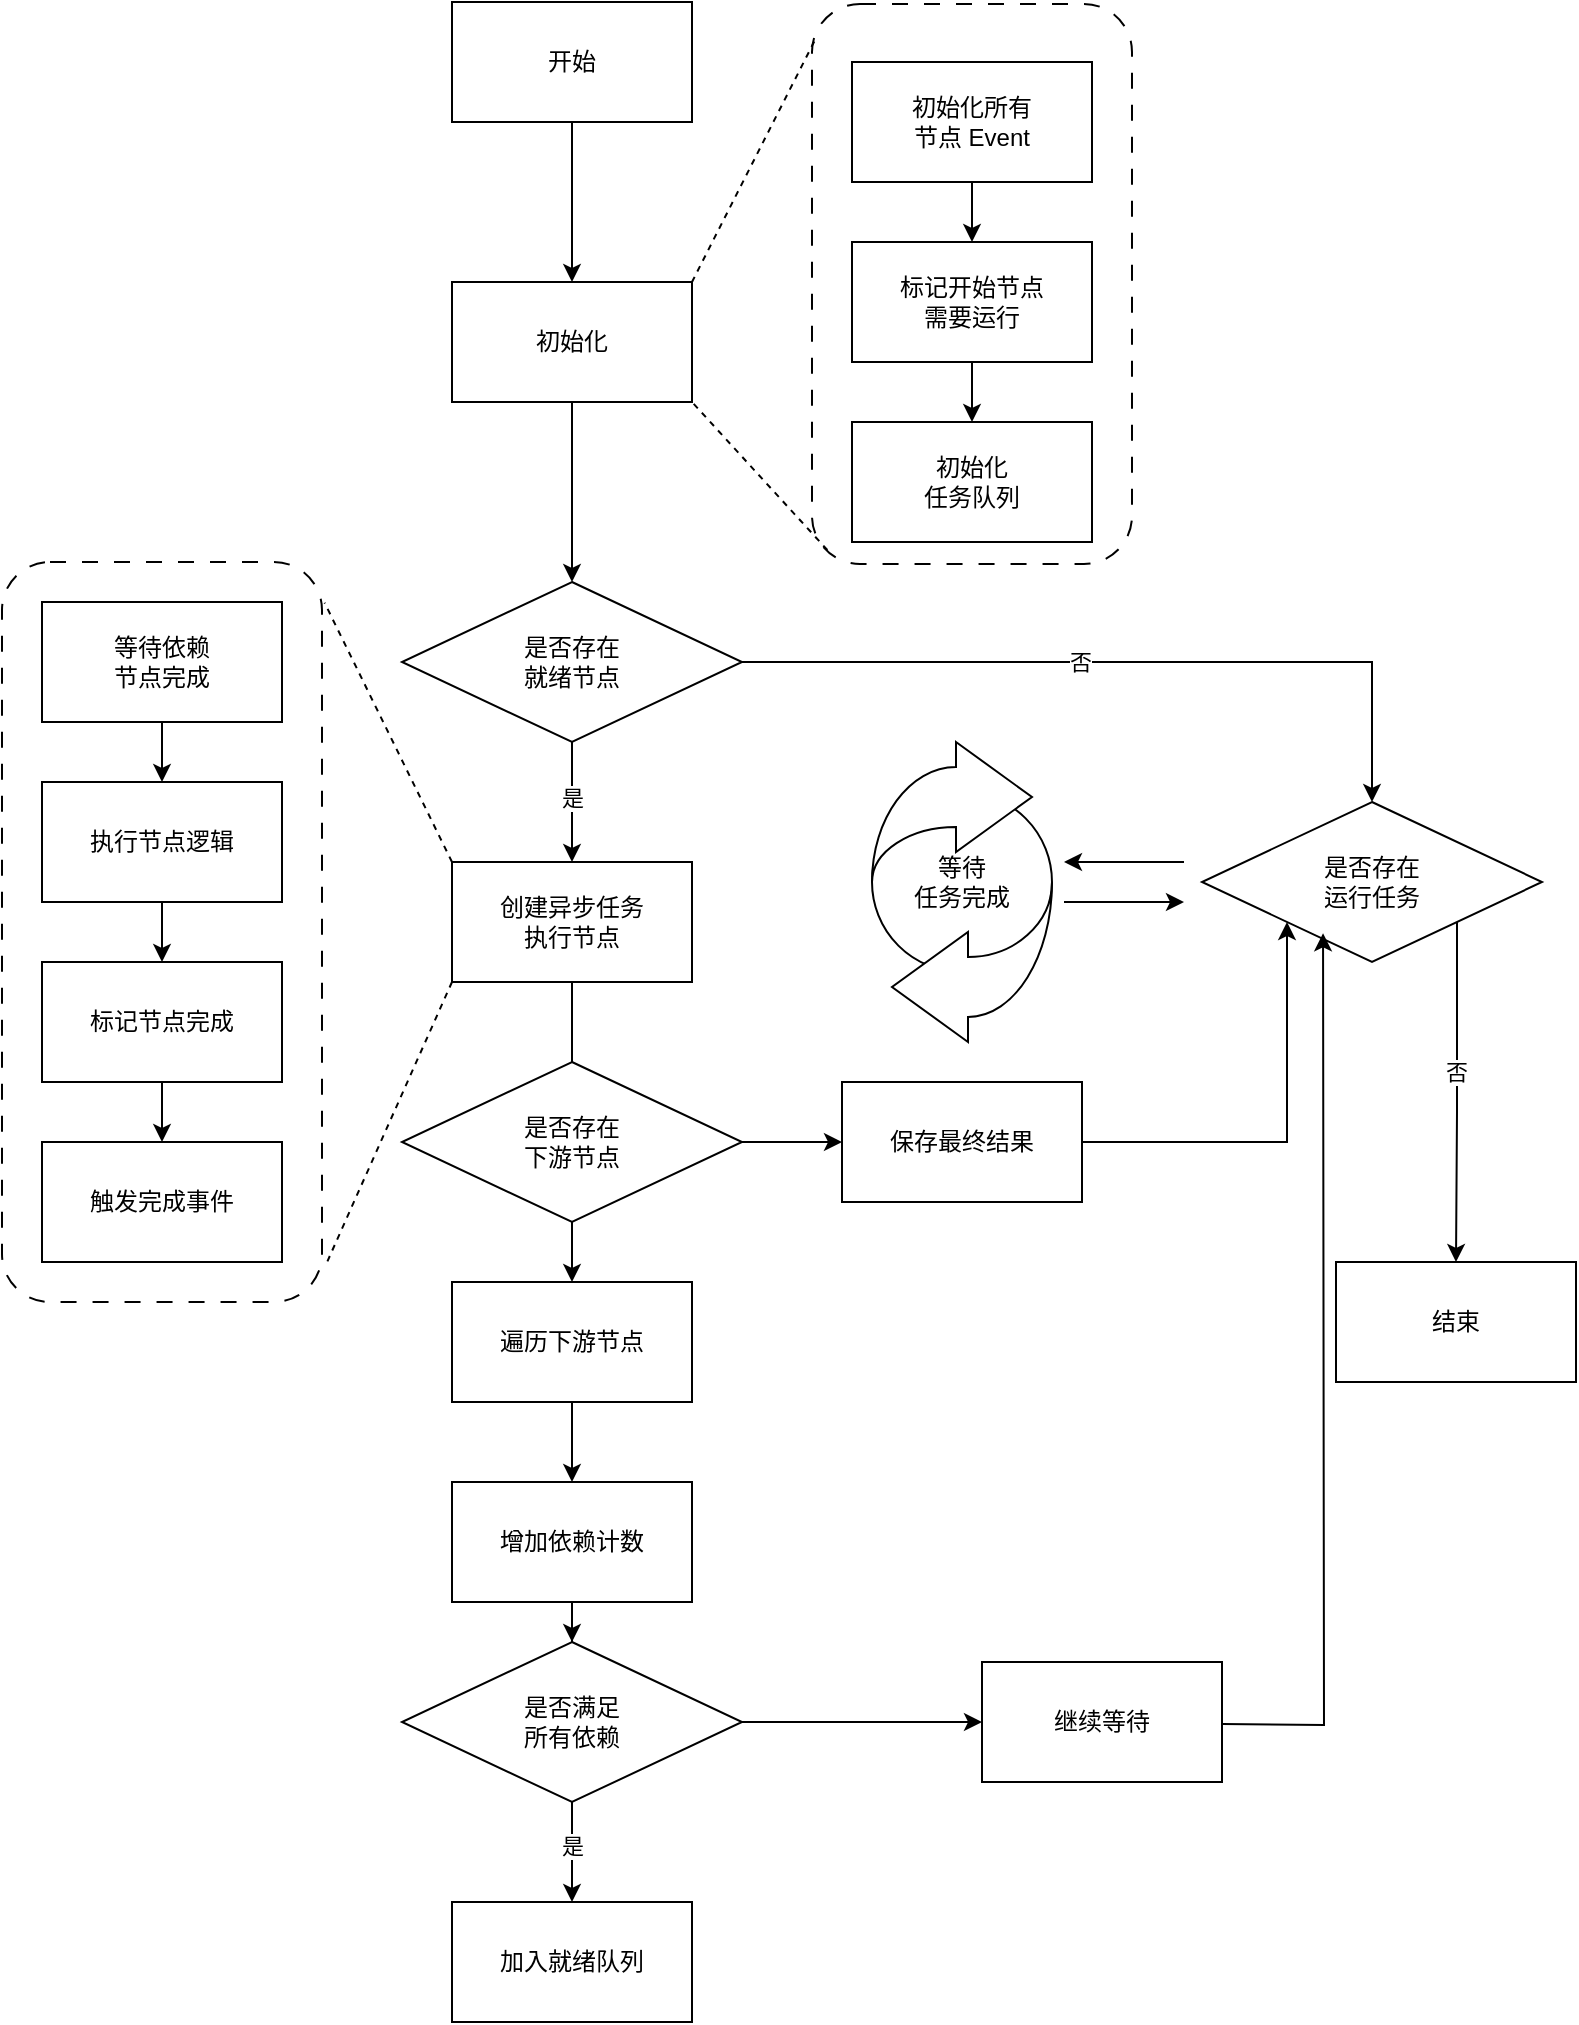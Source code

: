 <mxfile version="28.2.1">
  <diagram name="第 1 页" id="9zeFtvbFsk4h5sflBKEF">
    <mxGraphModel dx="1308" dy="763" grid="1" gridSize="10" guides="1" tooltips="1" connect="1" arrows="1" fold="1" page="1" pageScale="1" pageWidth="827" pageHeight="1169" math="0" shadow="0">
      <root>
        <mxCell id="0" />
        <mxCell id="1" parent="0" />
        <mxCell id="gI92ADDZjxy7N_XkdTNN-22" value="" style="edgeStyle=orthogonalEdgeStyle;rounded=0;orthogonalLoop=1;jettySize=auto;html=1;" edge="1" parent="1" source="gI92ADDZjxy7N_XkdTNN-1" target="gI92ADDZjxy7N_XkdTNN-21">
          <mxGeometry relative="1" as="geometry" />
        </mxCell>
        <mxCell id="gI92ADDZjxy7N_XkdTNN-1" value="开始" style="rounded=0;whiteSpace=wrap;html=1;" vertex="1" parent="1">
          <mxGeometry x="625" y="70" width="120" height="60" as="geometry" />
        </mxCell>
        <mxCell id="gI92ADDZjxy7N_XkdTNN-13" value="" style="edgeStyle=orthogonalEdgeStyle;rounded=0;orthogonalLoop=1;jettySize=auto;html=1;" edge="1" parent="1" source="gI92ADDZjxy7N_XkdTNN-10" target="gI92ADDZjxy7N_XkdTNN-12">
          <mxGeometry relative="1" as="geometry" />
        </mxCell>
        <mxCell id="gI92ADDZjxy7N_XkdTNN-14" value="是" style="edgeLabel;html=1;align=center;verticalAlign=middle;resizable=0;points=[];" vertex="1" connectable="0" parent="gI92ADDZjxy7N_XkdTNN-13">
          <mxGeometry x="-0.081" relative="1" as="geometry">
            <mxPoint as="offset" />
          </mxGeometry>
        </mxCell>
        <mxCell id="gI92ADDZjxy7N_XkdTNN-16" value="" style="edgeStyle=orthogonalEdgeStyle;rounded=0;orthogonalLoop=1;jettySize=auto;html=1;" edge="1" parent="1" source="gI92ADDZjxy7N_XkdTNN-10" target="gI92ADDZjxy7N_XkdTNN-15">
          <mxGeometry relative="1" as="geometry" />
        </mxCell>
        <mxCell id="gI92ADDZjxy7N_XkdTNN-19" value="否" style="edgeLabel;html=1;align=center;verticalAlign=middle;resizable=0;points=[];" vertex="1" connectable="0" parent="gI92ADDZjxy7N_XkdTNN-16">
          <mxGeometry x="-0.122" relative="1" as="geometry">
            <mxPoint as="offset" />
          </mxGeometry>
        </mxCell>
        <mxCell id="gI92ADDZjxy7N_XkdTNN-10" value="是否存在&lt;div&gt;就绪节点&lt;/div&gt;" style="rhombus;whiteSpace=wrap;html=1;rounded=0;" vertex="1" parent="1">
          <mxGeometry x="600" y="360" width="170" height="80" as="geometry" />
        </mxCell>
        <mxCell id="gI92ADDZjxy7N_XkdTNN-31" value="" style="edgeStyle=orthogonalEdgeStyle;rounded=0;orthogonalLoop=1;jettySize=auto;html=1;" edge="1" parent="1" source="gI92ADDZjxy7N_XkdTNN-12">
          <mxGeometry relative="1" as="geometry">
            <mxPoint x="685.0" y="630" as="targetPoint" />
          </mxGeometry>
        </mxCell>
        <mxCell id="gI92ADDZjxy7N_XkdTNN-12" value="创建异步任务&lt;div&gt;执行节点&lt;/div&gt;" style="whiteSpace=wrap;html=1;rounded=0;" vertex="1" parent="1">
          <mxGeometry x="625" y="500" width="120" height="60" as="geometry" />
        </mxCell>
        <mxCell id="gI92ADDZjxy7N_XkdTNN-18" value="" style="edgeStyle=orthogonalEdgeStyle;rounded=0;orthogonalLoop=1;jettySize=auto;html=1;exitX=1;exitY=1;exitDx=0;exitDy=0;" edge="1" parent="1" source="gI92ADDZjxy7N_XkdTNN-15" target="gI92ADDZjxy7N_XkdTNN-17">
          <mxGeometry relative="1" as="geometry" />
        </mxCell>
        <mxCell id="gI92ADDZjxy7N_XkdTNN-20" value="否" style="edgeLabel;html=1;align=center;verticalAlign=middle;resizable=0;points=[];" vertex="1" connectable="0" parent="gI92ADDZjxy7N_XkdTNN-18">
          <mxGeometry x="-0.122" y="-1" relative="1" as="geometry">
            <mxPoint as="offset" />
          </mxGeometry>
        </mxCell>
        <mxCell id="gI92ADDZjxy7N_XkdTNN-15" value="是否存在&lt;div&gt;运行任务&lt;/div&gt;" style="rhombus;whiteSpace=wrap;html=1;rounded=0;" vertex="1" parent="1">
          <mxGeometry x="1000" y="470" width="170" height="80" as="geometry" />
        </mxCell>
        <mxCell id="gI92ADDZjxy7N_XkdTNN-17" value="结束" style="whiteSpace=wrap;html=1;rounded=0;" vertex="1" parent="1">
          <mxGeometry x="1067" y="700" width="120" height="60" as="geometry" />
        </mxCell>
        <mxCell id="gI92ADDZjxy7N_XkdTNN-27" value="" style="edgeStyle=orthogonalEdgeStyle;rounded=0;orthogonalLoop=1;jettySize=auto;html=1;entryX=0.5;entryY=0;entryDx=0;entryDy=0;" edge="1" parent="1" source="gI92ADDZjxy7N_XkdTNN-21" target="gI92ADDZjxy7N_XkdTNN-10">
          <mxGeometry relative="1" as="geometry">
            <mxPoint x="685" y="330" as="targetPoint" />
          </mxGeometry>
        </mxCell>
        <mxCell id="gI92ADDZjxy7N_XkdTNN-21" value="初始化" style="rounded=0;whiteSpace=wrap;html=1;" vertex="1" parent="1">
          <mxGeometry x="625" y="210" width="120" height="60" as="geometry" />
        </mxCell>
        <mxCell id="gI92ADDZjxy7N_XkdTNN-25" value="" style="group" vertex="1" connectable="0" parent="1">
          <mxGeometry x="805" y="80" width="160" height="280" as="geometry" />
        </mxCell>
        <mxCell id="gI92ADDZjxy7N_XkdTNN-5" value="" style="edgeStyle=orthogonalEdgeStyle;rounded=0;orthogonalLoop=1;jettySize=auto;html=1;" edge="1" parent="gI92ADDZjxy7N_XkdTNN-25" source="gI92ADDZjxy7N_XkdTNN-2" target="gI92ADDZjxy7N_XkdTNN-4">
          <mxGeometry relative="1" as="geometry" />
        </mxCell>
        <mxCell id="gI92ADDZjxy7N_XkdTNN-2" value="初始化所有&lt;div&gt;节点 Event&lt;/div&gt;" style="rounded=0;whiteSpace=wrap;html=1;" vertex="1" parent="gI92ADDZjxy7N_XkdTNN-25">
          <mxGeometry x="20" y="20" width="120" height="60" as="geometry" />
        </mxCell>
        <mxCell id="gI92ADDZjxy7N_XkdTNN-7" value="" style="edgeStyle=orthogonalEdgeStyle;rounded=0;orthogonalLoop=1;jettySize=auto;html=1;" edge="1" parent="gI92ADDZjxy7N_XkdTNN-25" source="gI92ADDZjxy7N_XkdTNN-4" target="gI92ADDZjxy7N_XkdTNN-6">
          <mxGeometry relative="1" as="geometry" />
        </mxCell>
        <mxCell id="gI92ADDZjxy7N_XkdTNN-4" value="标记开始节点&lt;div&gt;需要运行&lt;/div&gt;" style="rounded=0;whiteSpace=wrap;html=1;" vertex="1" parent="gI92ADDZjxy7N_XkdTNN-25">
          <mxGeometry x="20" y="110" width="120" height="60" as="geometry" />
        </mxCell>
        <mxCell id="gI92ADDZjxy7N_XkdTNN-6" value="初始化&lt;div&gt;任务队列&lt;/div&gt;" style="rounded=0;whiteSpace=wrap;html=1;" vertex="1" parent="gI92ADDZjxy7N_XkdTNN-25">
          <mxGeometry x="20" y="200" width="120" height="60" as="geometry" />
        </mxCell>
        <mxCell id="gI92ADDZjxy7N_XkdTNN-23" value="" style="rounded=1;whiteSpace=wrap;html=1;fillColor=none;dashed=1;dashPattern=8 8;" vertex="1" parent="gI92ADDZjxy7N_XkdTNN-25">
          <mxGeometry y="-9" width="160" height="280" as="geometry" />
        </mxCell>
        <mxCell id="gI92ADDZjxy7N_XkdTNN-28" value="" style="endArrow=none;dashed=1;html=1;rounded=0;entryX=1;entryY=1;entryDx=0;entryDy=0;exitX=0.048;exitY=0.975;exitDx=0;exitDy=0;exitPerimeter=0;" edge="1" parent="1" source="gI92ADDZjxy7N_XkdTNN-23" target="gI92ADDZjxy7N_XkdTNN-21">
          <mxGeometry width="50" height="50" relative="1" as="geometry">
            <mxPoint x="805" y="440" as="sourcePoint" />
            <mxPoint x="855" y="390" as="targetPoint" />
          </mxGeometry>
        </mxCell>
        <mxCell id="gI92ADDZjxy7N_XkdTNN-29" value="" style="endArrow=none;dashed=1;html=1;rounded=0;entryX=1;entryY=0;entryDx=0;entryDy=0;exitX=0.007;exitY=0.067;exitDx=0;exitDy=0;exitPerimeter=0;" edge="1" parent="1" source="gI92ADDZjxy7N_XkdTNN-23" target="gI92ADDZjxy7N_XkdTNN-21">
          <mxGeometry width="50" height="50" relative="1" as="geometry">
            <mxPoint x="843" y="374" as="sourcePoint" />
            <mxPoint x="775" y="300" as="targetPoint" />
          </mxGeometry>
        </mxCell>
        <mxCell id="gI92ADDZjxy7N_XkdTNN-46" value="" style="edgeStyle=orthogonalEdgeStyle;rounded=0;orthogonalLoop=1;jettySize=auto;html=1;" edge="1" parent="1" source="gI92ADDZjxy7N_XkdTNN-32" target="gI92ADDZjxy7N_XkdTNN-45">
          <mxGeometry relative="1" as="geometry" />
        </mxCell>
        <mxCell id="gI92ADDZjxy7N_XkdTNN-48" value="" style="edgeStyle=orthogonalEdgeStyle;rounded=0;orthogonalLoop=1;jettySize=auto;html=1;" edge="1" parent="1" source="gI92ADDZjxy7N_XkdTNN-32" target="gI92ADDZjxy7N_XkdTNN-47">
          <mxGeometry relative="1" as="geometry" />
        </mxCell>
        <mxCell id="gI92ADDZjxy7N_XkdTNN-42" value="" style="group" vertex="1" connectable="0" parent="1">
          <mxGeometry x="400" y="350" width="160" height="370" as="geometry" />
        </mxCell>
        <mxCell id="gI92ADDZjxy7N_XkdTNN-34" value="" style="edgeStyle=orthogonalEdgeStyle;rounded=0;orthogonalLoop=1;jettySize=auto;html=1;" edge="1" parent="gI92ADDZjxy7N_XkdTNN-42" source="gI92ADDZjxy7N_XkdTNN-35" target="gI92ADDZjxy7N_XkdTNN-37">
          <mxGeometry relative="1" as="geometry" />
        </mxCell>
        <mxCell id="gI92ADDZjxy7N_XkdTNN-35" value="等待依赖&lt;div&gt;节点完成&lt;/div&gt;" style="rounded=0;whiteSpace=wrap;html=1;container=0;" vertex="1" parent="gI92ADDZjxy7N_XkdTNN-42">
          <mxGeometry x="20" y="20" width="120" height="60" as="geometry" />
        </mxCell>
        <mxCell id="gI92ADDZjxy7N_XkdTNN-36" value="" style="edgeStyle=orthogonalEdgeStyle;rounded=0;orthogonalLoop=1;jettySize=auto;html=1;" edge="1" parent="gI92ADDZjxy7N_XkdTNN-42" source="gI92ADDZjxy7N_XkdTNN-37" target="gI92ADDZjxy7N_XkdTNN-38">
          <mxGeometry relative="1" as="geometry" />
        </mxCell>
        <mxCell id="gI92ADDZjxy7N_XkdTNN-37" value="执行节点逻辑" style="rounded=0;whiteSpace=wrap;html=1;container=0;" vertex="1" parent="gI92ADDZjxy7N_XkdTNN-42">
          <mxGeometry x="20" y="110" width="120" height="60" as="geometry" />
        </mxCell>
        <mxCell id="gI92ADDZjxy7N_XkdTNN-41" value="" style="edgeStyle=orthogonalEdgeStyle;rounded=0;orthogonalLoop=1;jettySize=auto;html=1;" edge="1" parent="gI92ADDZjxy7N_XkdTNN-42" source="gI92ADDZjxy7N_XkdTNN-38" target="gI92ADDZjxy7N_XkdTNN-40">
          <mxGeometry relative="1" as="geometry" />
        </mxCell>
        <mxCell id="gI92ADDZjxy7N_XkdTNN-38" value="标记节点完成" style="rounded=0;whiteSpace=wrap;html=1;container=0;" vertex="1" parent="gI92ADDZjxy7N_XkdTNN-42">
          <mxGeometry x="20" y="200" width="120" height="60" as="geometry" />
        </mxCell>
        <mxCell id="gI92ADDZjxy7N_XkdTNN-39" value="" style="rounded=1;whiteSpace=wrap;html=1;fillColor=none;dashed=1;dashPattern=8 8;movable=1;resizable=1;rotatable=1;deletable=1;editable=1;locked=0;connectable=1;container=0;" vertex="1" parent="gI92ADDZjxy7N_XkdTNN-42">
          <mxGeometry width="160" height="370" as="geometry" />
        </mxCell>
        <mxCell id="gI92ADDZjxy7N_XkdTNN-40" value="触发完成事件" style="whiteSpace=wrap;html=1;rounded=0;" vertex="1" parent="gI92ADDZjxy7N_XkdTNN-42">
          <mxGeometry x="20" y="290" width="120" height="60" as="geometry" />
        </mxCell>
        <mxCell id="gI92ADDZjxy7N_XkdTNN-32" value="是否存在&lt;div&gt;下游节点&lt;/div&gt;" style="rhombus;whiteSpace=wrap;html=1;rounded=0;" vertex="1" parent="1">
          <mxGeometry x="600" y="600" width="170" height="80" as="geometry" />
        </mxCell>
        <mxCell id="gI92ADDZjxy7N_XkdTNN-43" value="" style="endArrow=none;dashed=1;html=1;rounded=0;entryX=1.008;entryY=0.055;entryDx=0;entryDy=0;exitX=0;exitY=0;exitDx=0;exitDy=0;entryPerimeter=0;" edge="1" parent="1" source="gI92ADDZjxy7N_XkdTNN-12" target="gI92ADDZjxy7N_XkdTNN-39">
          <mxGeometry width="50" height="50" relative="1" as="geometry">
            <mxPoint x="838" y="374" as="sourcePoint" />
            <mxPoint x="770" y="300" as="targetPoint" />
          </mxGeometry>
        </mxCell>
        <mxCell id="gI92ADDZjxy7N_XkdTNN-44" value="" style="endArrow=none;dashed=1;html=1;rounded=0;entryX=1.017;entryY=0.945;entryDx=0;entryDy=0;exitX=0;exitY=1;exitDx=0;exitDy=0;entryPerimeter=0;" edge="1" parent="1" source="gI92ADDZjxy7N_XkdTNN-12" target="gI92ADDZjxy7N_XkdTNN-39">
          <mxGeometry width="50" height="50" relative="1" as="geometry">
            <mxPoint x="858" y="394" as="sourcePoint" />
            <mxPoint x="790" y="320" as="targetPoint" />
          </mxGeometry>
        </mxCell>
        <mxCell id="gI92ADDZjxy7N_XkdTNN-50" value="" style="edgeStyle=orthogonalEdgeStyle;rounded=0;orthogonalLoop=1;jettySize=auto;html=1;" edge="1" parent="1" source="gI92ADDZjxy7N_XkdTNN-45" target="gI92ADDZjxy7N_XkdTNN-49">
          <mxGeometry relative="1" as="geometry" />
        </mxCell>
        <mxCell id="gI92ADDZjxy7N_XkdTNN-45" value="遍历下游节点" style="whiteSpace=wrap;html=1;rounded=0;" vertex="1" parent="1">
          <mxGeometry x="625" y="710" width="120" height="60" as="geometry" />
        </mxCell>
        <mxCell id="gI92ADDZjxy7N_XkdTNN-78" style="edgeStyle=orthogonalEdgeStyle;rounded=0;orthogonalLoop=1;jettySize=auto;html=1;exitX=1;exitY=0.5;exitDx=0;exitDy=0;entryX=0;entryY=1;entryDx=0;entryDy=0;" edge="1" parent="1" source="gI92ADDZjxy7N_XkdTNN-47" target="gI92ADDZjxy7N_XkdTNN-15">
          <mxGeometry relative="1" as="geometry" />
        </mxCell>
        <mxCell id="gI92ADDZjxy7N_XkdTNN-47" value="保存最终结果" style="whiteSpace=wrap;html=1;rounded=0;" vertex="1" parent="1">
          <mxGeometry x="820" y="610" width="120" height="60" as="geometry" />
        </mxCell>
        <mxCell id="gI92ADDZjxy7N_XkdTNN-52" value="" style="edgeStyle=orthogonalEdgeStyle;rounded=0;orthogonalLoop=1;jettySize=auto;html=1;" edge="1" parent="1" source="gI92ADDZjxy7N_XkdTNN-49" target="gI92ADDZjxy7N_XkdTNN-51">
          <mxGeometry relative="1" as="geometry" />
        </mxCell>
        <mxCell id="gI92ADDZjxy7N_XkdTNN-49" value="增加依赖计数" style="whiteSpace=wrap;html=1;rounded=0;" vertex="1" parent="1">
          <mxGeometry x="625" y="810" width="120" height="60" as="geometry" />
        </mxCell>
        <mxCell id="gI92ADDZjxy7N_XkdTNN-54" value="" style="edgeStyle=orthogonalEdgeStyle;rounded=0;orthogonalLoop=1;jettySize=auto;html=1;" edge="1" parent="1" source="gI92ADDZjxy7N_XkdTNN-51" target="gI92ADDZjxy7N_XkdTNN-53">
          <mxGeometry relative="1" as="geometry" />
        </mxCell>
        <mxCell id="gI92ADDZjxy7N_XkdTNN-57" value="是" style="edgeLabel;html=1;align=center;verticalAlign=middle;resizable=0;points=[];" vertex="1" connectable="0" parent="gI92ADDZjxy7N_XkdTNN-54">
          <mxGeometry x="-0.111" y="1" relative="1" as="geometry">
            <mxPoint x="-1" as="offset" />
          </mxGeometry>
        </mxCell>
        <mxCell id="gI92ADDZjxy7N_XkdTNN-56" value="" style="edgeStyle=orthogonalEdgeStyle;rounded=0;orthogonalLoop=1;jettySize=auto;html=1;" edge="1" parent="1" source="gI92ADDZjxy7N_XkdTNN-51" target="gI92ADDZjxy7N_XkdTNN-55">
          <mxGeometry relative="1" as="geometry" />
        </mxCell>
        <mxCell id="gI92ADDZjxy7N_XkdTNN-51" value="是否满足&lt;br&gt;所有依赖" style="rhombus;whiteSpace=wrap;html=1;rounded=0;" vertex="1" parent="1">
          <mxGeometry x="600" y="890" width="170" height="80" as="geometry" />
        </mxCell>
        <mxCell id="gI92ADDZjxy7N_XkdTNN-53" value="加入就绪队列" style="whiteSpace=wrap;html=1;rounded=0;" vertex="1" parent="1">
          <mxGeometry x="625" y="1020" width="120" height="60" as="geometry" />
        </mxCell>
        <mxCell id="gI92ADDZjxy7N_XkdTNN-55" value="继续等待" style="whiteSpace=wrap;html=1;rounded=0;" vertex="1" parent="1">
          <mxGeometry x="890" y="900" width="120" height="60" as="geometry" />
        </mxCell>
        <mxCell id="gI92ADDZjxy7N_XkdTNN-69" style="edgeStyle=orthogonalEdgeStyle;rounded=0;orthogonalLoop=1;jettySize=auto;html=1;exitX=0.5;exitY=1;exitDx=0;exitDy=0;" edge="1" parent="1" source="gI92ADDZjxy7N_XkdTNN-47" target="gI92ADDZjxy7N_XkdTNN-47">
          <mxGeometry relative="1" as="geometry" />
        </mxCell>
        <mxCell id="gI92ADDZjxy7N_XkdTNN-77" style="edgeStyle=orthogonalEdgeStyle;rounded=0;orthogonalLoop=1;jettySize=auto;html=1;exitX=1;exitY=0.5;exitDx=0;exitDy=0;entryX=0.356;entryY=0.808;entryDx=0;entryDy=0;entryPerimeter=0;" edge="1" parent="1">
          <mxGeometry relative="1" as="geometry">
            <mxPoint x="1010" y="931" as="sourcePoint" />
            <mxPoint x="1060.52" y="535.64" as="targetPoint" />
          </mxGeometry>
        </mxCell>
        <mxCell id="gI92ADDZjxy7N_XkdTNN-80" value="" style="group" vertex="1" connectable="0" parent="1">
          <mxGeometry x="931" y="500" width="61" height="20" as="geometry" />
        </mxCell>
        <mxCell id="gI92ADDZjxy7N_XkdTNN-75" value="" style="endArrow=classic;html=1;rounded=0;" edge="1" parent="gI92ADDZjxy7N_XkdTNN-80">
          <mxGeometry width="50" height="50" relative="1" as="geometry">
            <mxPoint x="60.0" as="sourcePoint" />
            <mxPoint as="targetPoint" />
          </mxGeometry>
        </mxCell>
        <mxCell id="gI92ADDZjxy7N_XkdTNN-79" value="" style="endArrow=classic;html=1;rounded=0;" edge="1" parent="gI92ADDZjxy7N_XkdTNN-80">
          <mxGeometry width="50" height="50" relative="1" as="geometry">
            <mxPoint y="20" as="sourcePoint" />
            <mxPoint x="60.0" y="20" as="targetPoint" />
          </mxGeometry>
        </mxCell>
        <mxCell id="gI92ADDZjxy7N_XkdTNN-86" value="等待&lt;div&gt;任务完成&lt;/div&gt;" style="ellipse;whiteSpace=wrap;html=1;aspect=fixed;" vertex="1" parent="1">
          <mxGeometry x="835" y="465" width="90" height="90" as="geometry" />
        </mxCell>
        <mxCell id="gI92ADDZjxy7N_XkdTNN-88" value="" style="html=1;shadow=0;dashed=0;align=center;verticalAlign=middle;shape=mxgraph.arrows2.jumpInArrow;dy=15;dx=38;arrowHead=55;strokeColor=#000000;" vertex="1" parent="1">
          <mxGeometry x="835" y="440" width="80" height="70" as="geometry" />
        </mxCell>
        <mxCell id="gI92ADDZjxy7N_XkdTNN-89" value="" style="html=1;shadow=0;dashed=0;align=center;verticalAlign=middle;shape=mxgraph.arrows2.jumpInArrow;dy=15;dx=38;arrowHead=55;direction=west;strokeColor=#000000;" vertex="1" parent="1">
          <mxGeometry x="845" y="510" width="80" height="80" as="geometry" />
        </mxCell>
      </root>
    </mxGraphModel>
  </diagram>
</mxfile>
